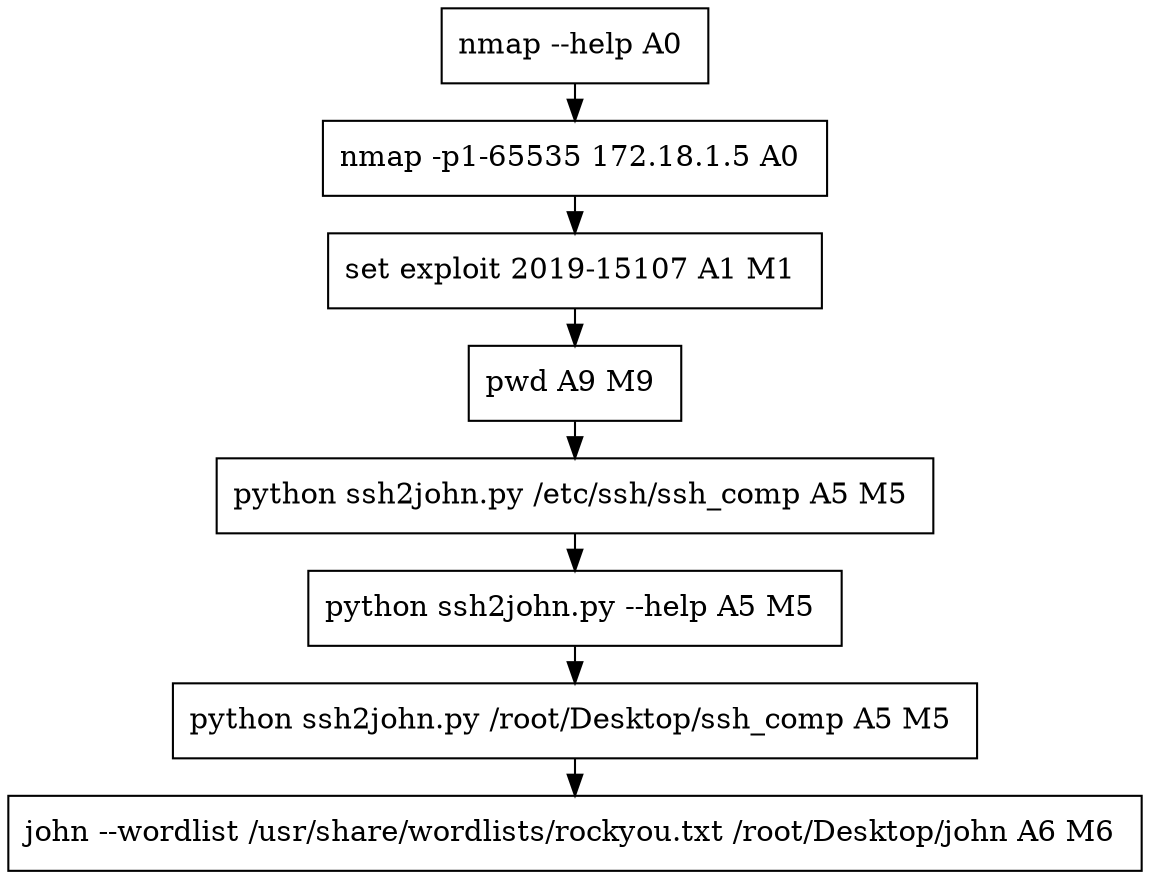 // creating graph for user: 42
digraph {
	node [shape=box]
	0 [label="nmap --help A0 "]
	1 [label="nmap -p1-65535 172.18.1.5 A0 "]
	44 [label="set exploit 2019-15107 A1 M1 "]
	158 [label="pwd A9 M9 "]
	186 [label="python ssh2john.py /etc/ssh/ssh_comp A5 M5 "]
	187 [label="python ssh2john.py --help A5 M5 "]
	190 [label="python ssh2john.py /root/Desktop/ssh_comp A5 M5 "]
	193 [label="john --wordlist /usr/share/wordlists/rockyou.txt /root/Desktop/john A6 M6 "]
	0 -> 1 [constraint=false]
	1 -> 44 [constraint=false]
	44 -> 158 [constraint=false]
	158 -> 186 [constraint=false]
	186 -> 187 [constraint=false]
	187 -> 190 [constraint=false]
	190 -> 193 [constraint=false]
	rankdir=LR
}
